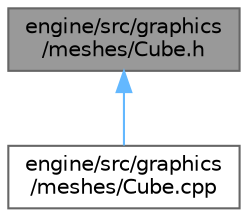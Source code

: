 digraph "engine/src/graphics/meshes/Cube.h"
{
 // LATEX_PDF_SIZE
  bgcolor="transparent";
  edge [fontname=Helvetica,fontsize=10,labelfontname=Helvetica,labelfontsize=10];
  node [fontname=Helvetica,fontsize=10,shape=box,height=0.2,width=0.4];
  Node1 [id="Node000001",label="engine/src/graphics\l/meshes/Cube.h",height=0.2,width=0.4,color="gray40", fillcolor="grey60", style="filled", fontcolor="black",tooltip="Header file for the Cube class."];
  Node1 -> Node2 [id="edge1_Node000001_Node000002",dir="back",color="steelblue1",style="solid",tooltip=" "];
  Node2 [id="Node000002",label="engine/src/graphics\l/meshes/Cube.cpp",height=0.2,width=0.4,color="grey40", fillcolor="white", style="filled",URL="$d1/d5e/_cube_8cpp.html",tooltip="Implementation of the Cube class."];
}
